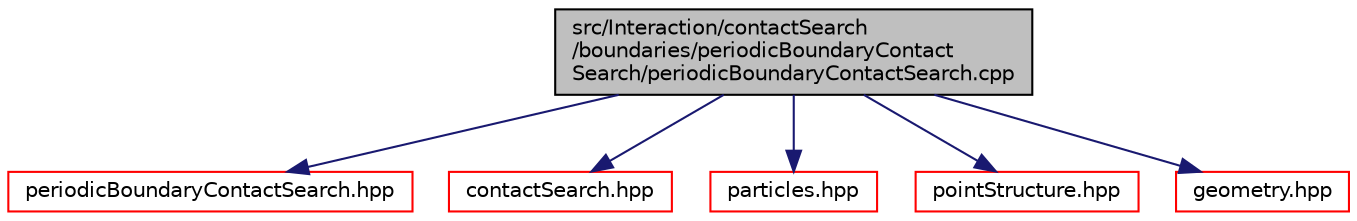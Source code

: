 digraph "src/Interaction/contactSearch/boundaries/periodicBoundaryContactSearch/periodicBoundaryContactSearch.cpp"
{
 // LATEX_PDF_SIZE
  edge [fontname="Helvetica",fontsize="10",labelfontname="Helvetica",labelfontsize="10"];
  node [fontname="Helvetica",fontsize="10",shape=record];
  Node1 [label="src/Interaction/contactSearch\l/boundaries/periodicBoundaryContact\lSearch/periodicBoundaryContactSearch.cpp",height=0.2,width=0.4,color="black", fillcolor="grey75", style="filled", fontcolor="black",tooltip=" "];
  Node1 -> Node2 [color="midnightblue",fontsize="10",style="solid",fontname="Helvetica"];
  Node2 [label="periodicBoundaryContactSearch.hpp",height=0.2,width=0.4,color="red", fillcolor="white", style="filled",URL="$periodicBoundaryContactSearch_8hpp.html",tooltip=" "];
  Node1 -> Node172 [color="midnightblue",fontsize="10",style="solid",fontname="Helvetica"];
  Node172 [label="contactSearch.hpp",height=0.2,width=0.4,color="red", fillcolor="white", style="filled",URL="$contactSearch_8hpp.html",tooltip=" "];
  Node1 -> Node173 [color="midnightblue",fontsize="10",style="solid",fontname="Helvetica"];
  Node173 [label="particles.hpp",height=0.2,width=0.4,color="red", fillcolor="white", style="filled",URL="$particles_8hpp.html",tooltip=" "];
  Node1 -> Node121 [color="midnightblue",fontsize="10",style="solid",fontname="Helvetica"];
  Node121 [label="pointStructure.hpp",height=0.2,width=0.4,color="red", fillcolor="white", style="filled",URL="$pointStructure_8hpp.html",tooltip=" "];
  Node1 -> Node180 [color="midnightblue",fontsize="10",style="solid",fontname="Helvetica"];
  Node180 [label="geometry.hpp",height=0.2,width=0.4,color="red", fillcolor="white", style="filled",URL="$geometry_8hpp.html",tooltip=" "];
}
